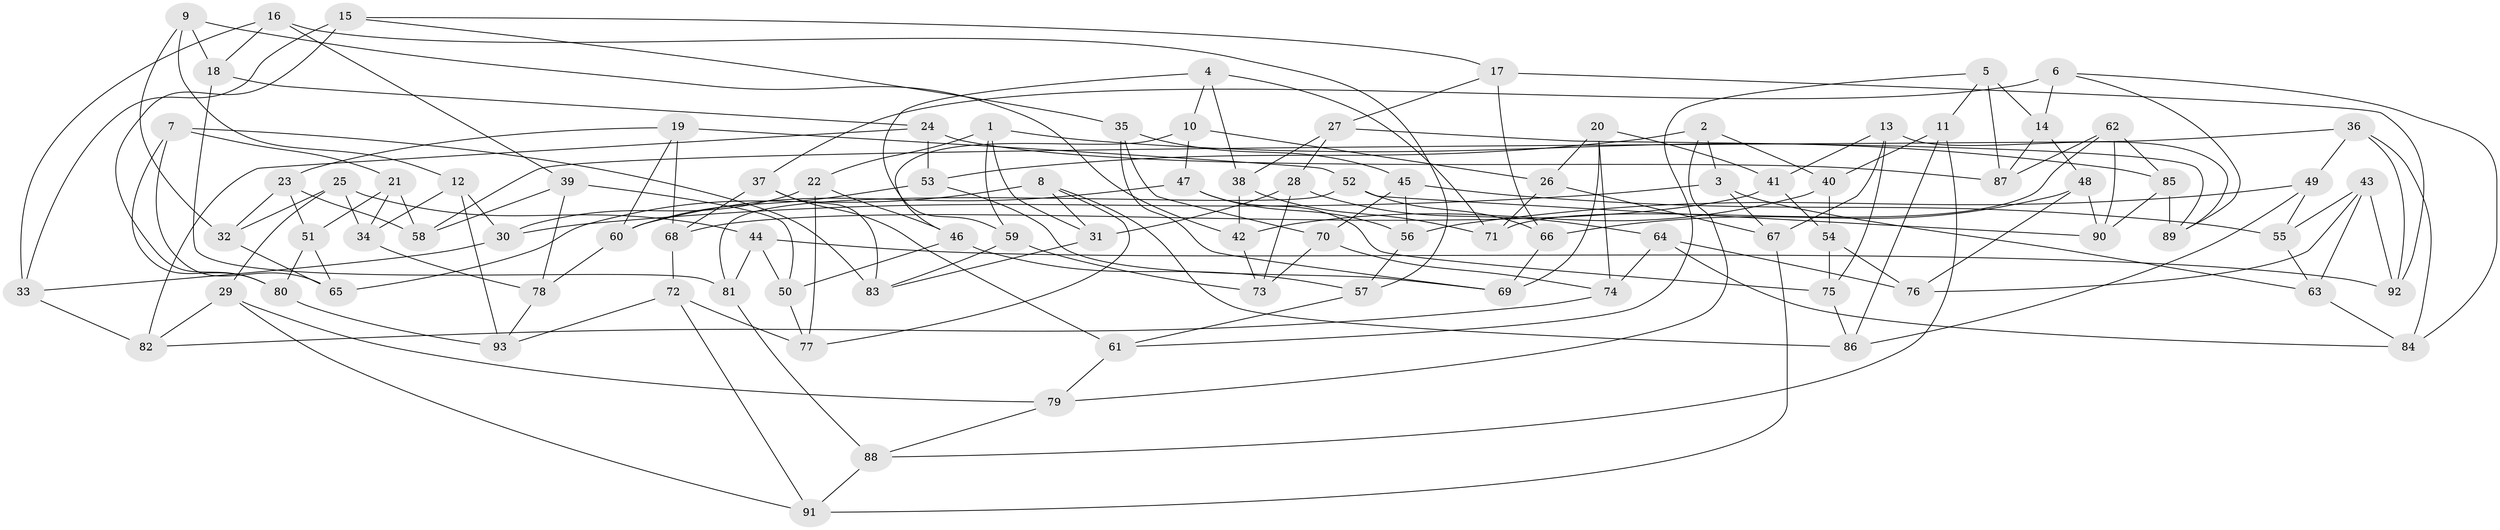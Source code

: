 // coarse degree distribution, {6: 0.5272727272727272, 4: 0.2545454545454545, 5: 0.16363636363636364, 3: 0.05454545454545454}
// Generated by graph-tools (version 1.1) at 2025/42/03/06/25 10:42:23]
// undirected, 93 vertices, 186 edges
graph export_dot {
graph [start="1"]
  node [color=gray90,style=filled];
  1;
  2;
  3;
  4;
  5;
  6;
  7;
  8;
  9;
  10;
  11;
  12;
  13;
  14;
  15;
  16;
  17;
  18;
  19;
  20;
  21;
  22;
  23;
  24;
  25;
  26;
  27;
  28;
  29;
  30;
  31;
  32;
  33;
  34;
  35;
  36;
  37;
  38;
  39;
  40;
  41;
  42;
  43;
  44;
  45;
  46;
  47;
  48;
  49;
  50;
  51;
  52;
  53;
  54;
  55;
  56;
  57;
  58;
  59;
  60;
  61;
  62;
  63;
  64;
  65;
  66;
  67;
  68;
  69;
  70;
  71;
  72;
  73;
  74;
  75;
  76;
  77;
  78;
  79;
  80;
  81;
  82;
  83;
  84;
  85;
  86;
  87;
  88;
  89;
  90;
  91;
  92;
  93;
  1 -- 22;
  1 -- 59;
  1 -- 31;
  1 -- 85;
  2 -- 53;
  2 -- 3;
  2 -- 40;
  2 -- 79;
  3 -- 63;
  3 -- 30;
  3 -- 67;
  4 -- 71;
  4 -- 38;
  4 -- 10;
  4 -- 59;
  5 -- 14;
  5 -- 11;
  5 -- 61;
  5 -- 87;
  6 -- 84;
  6 -- 37;
  6 -- 89;
  6 -- 14;
  7 -- 65;
  7 -- 80;
  7 -- 83;
  7 -- 21;
  8 -- 86;
  8 -- 65;
  8 -- 77;
  8 -- 31;
  9 -- 32;
  9 -- 42;
  9 -- 12;
  9 -- 18;
  10 -- 47;
  10 -- 46;
  10 -- 26;
  11 -- 88;
  11 -- 86;
  11 -- 40;
  12 -- 34;
  12 -- 93;
  12 -- 30;
  13 -- 89;
  13 -- 75;
  13 -- 41;
  13 -- 67;
  14 -- 48;
  14 -- 87;
  15 -- 35;
  15 -- 33;
  15 -- 80;
  15 -- 17;
  16 -- 39;
  16 -- 33;
  16 -- 18;
  16 -- 57;
  17 -- 27;
  17 -- 92;
  17 -- 66;
  18 -- 81;
  18 -- 24;
  19 -- 52;
  19 -- 68;
  19 -- 23;
  19 -- 60;
  20 -- 74;
  20 -- 26;
  20 -- 41;
  20 -- 69;
  21 -- 34;
  21 -- 51;
  21 -- 58;
  22 -- 30;
  22 -- 77;
  22 -- 46;
  23 -- 58;
  23 -- 32;
  23 -- 51;
  24 -- 53;
  24 -- 87;
  24 -- 82;
  25 -- 29;
  25 -- 44;
  25 -- 34;
  25 -- 32;
  26 -- 71;
  26 -- 67;
  27 -- 89;
  27 -- 38;
  27 -- 28;
  28 -- 64;
  28 -- 73;
  28 -- 31;
  29 -- 79;
  29 -- 82;
  29 -- 91;
  30 -- 33;
  31 -- 83;
  32 -- 65;
  33 -- 82;
  34 -- 78;
  35 -- 69;
  35 -- 45;
  35 -- 70;
  36 -- 84;
  36 -- 49;
  36 -- 58;
  36 -- 92;
  37 -- 61;
  37 -- 83;
  37 -- 68;
  38 -- 71;
  38 -- 42;
  39 -- 50;
  39 -- 58;
  39 -- 78;
  40 -- 54;
  40 -- 42;
  41 -- 68;
  41 -- 54;
  42 -- 73;
  43 -- 63;
  43 -- 76;
  43 -- 92;
  43 -- 55;
  44 -- 92;
  44 -- 81;
  44 -- 50;
  45 -- 70;
  45 -- 55;
  45 -- 56;
  46 -- 57;
  46 -- 50;
  47 -- 60;
  47 -- 75;
  47 -- 56;
  48 -- 76;
  48 -- 66;
  48 -- 90;
  49 -- 56;
  49 -- 86;
  49 -- 55;
  50 -- 77;
  51 -- 65;
  51 -- 80;
  52 -- 66;
  52 -- 81;
  52 -- 90;
  53 -- 69;
  53 -- 60;
  54 -- 76;
  54 -- 75;
  55 -- 63;
  56 -- 57;
  57 -- 61;
  59 -- 73;
  59 -- 83;
  60 -- 78;
  61 -- 79;
  62 -- 90;
  62 -- 71;
  62 -- 87;
  62 -- 85;
  63 -- 84;
  64 -- 76;
  64 -- 74;
  64 -- 84;
  66 -- 69;
  67 -- 91;
  68 -- 72;
  70 -- 74;
  70 -- 73;
  72 -- 91;
  72 -- 77;
  72 -- 93;
  74 -- 82;
  75 -- 86;
  78 -- 93;
  79 -- 88;
  80 -- 93;
  81 -- 88;
  85 -- 90;
  85 -- 89;
  88 -- 91;
}
